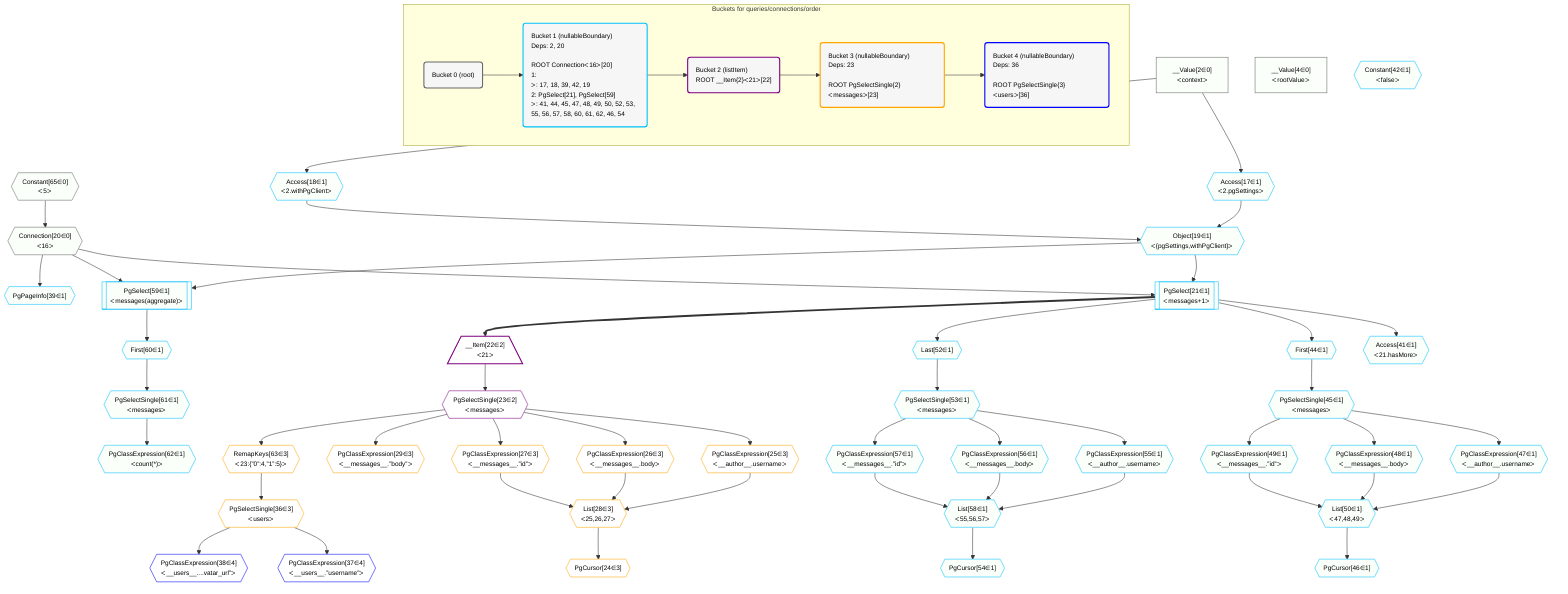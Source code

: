 %%{init: {'themeVariables': { 'fontSize': '12px'}}}%%
graph TD
    classDef path fill:#eee,stroke:#000,color:#000
    classDef plan fill:#fff,stroke-width:1px,color:#000
    classDef itemplan fill:#fff,stroke-width:2px,color:#000
    classDef unbatchedplan fill:#dff,stroke-width:1px,color:#000
    classDef sideeffectplan fill:#fcc,stroke-width:2px,color:#000
    classDef bucket fill:#f6f6f6,color:#000,stroke-width:2px,text-align:left


    %% plan dependencies
    Connection20{{"Connection[20∈0]<br />ᐸ16ᐳ"}}:::plan
    Constant65{{"Constant[65∈0]<br />ᐸ5ᐳ"}}:::plan
    Constant65 --> Connection20
    __Value2["__Value[2∈0]<br />ᐸcontextᐳ"]:::plan
    __Value4["__Value[4∈0]<br />ᐸrootValueᐳ"]:::plan
    List50{{"List[50∈1]<br />ᐸ47,48,49ᐳ"}}:::plan
    PgClassExpression47{{"PgClassExpression[47∈1]<br />ᐸ__author__.usernameᐳ"}}:::plan
    PgClassExpression48{{"PgClassExpression[48∈1]<br />ᐸ__messages__.bodyᐳ"}}:::plan
    PgClassExpression49{{"PgClassExpression[49∈1]<br />ᐸ__messages__.”id”ᐳ"}}:::plan
    PgClassExpression47 & PgClassExpression48 & PgClassExpression49 --> List50
    List58{{"List[58∈1]<br />ᐸ55,56,57ᐳ"}}:::plan
    PgClassExpression55{{"PgClassExpression[55∈1]<br />ᐸ__author__.usernameᐳ"}}:::plan
    PgClassExpression56{{"PgClassExpression[56∈1]<br />ᐸ__messages__.bodyᐳ"}}:::plan
    PgClassExpression57{{"PgClassExpression[57∈1]<br />ᐸ__messages__.”id”ᐳ"}}:::plan
    PgClassExpression55 & PgClassExpression56 & PgClassExpression57 --> List58
    Object19{{"Object[19∈1]<br />ᐸ{pgSettings,withPgClient}ᐳ"}}:::plan
    Access17{{"Access[17∈1]<br />ᐸ2.pgSettingsᐳ"}}:::plan
    Access18{{"Access[18∈1]<br />ᐸ2.withPgClientᐳ"}}:::plan
    Access17 & Access18 --> Object19
    PgSelect21[["PgSelect[21∈1]<br />ᐸmessages+1ᐳ"]]:::plan
    Object19 & Connection20 --> PgSelect21
    PgSelect59[["PgSelect[59∈1]<br />ᐸmessages(aggregate)ᐳ"]]:::plan
    Object19 & Connection20 --> PgSelect59
    __Value2 --> Access17
    __Value2 --> Access18
    PgPageInfo39{{"PgPageInfo[39∈1]"}}:::plan
    Connection20 --> PgPageInfo39
    Access41{{"Access[41∈1]<br />ᐸ21.hasMoreᐳ"}}:::plan
    PgSelect21 --> Access41
    First44{{"First[44∈1]"}}:::plan
    PgSelect21 --> First44
    PgSelectSingle45{{"PgSelectSingle[45∈1]<br />ᐸmessagesᐳ"}}:::plan
    First44 --> PgSelectSingle45
    PgCursor46{{"PgCursor[46∈1]"}}:::plan
    List50 --> PgCursor46
    PgSelectSingle45 --> PgClassExpression47
    PgSelectSingle45 --> PgClassExpression48
    PgSelectSingle45 --> PgClassExpression49
    Last52{{"Last[52∈1]"}}:::plan
    PgSelect21 --> Last52
    PgSelectSingle53{{"PgSelectSingle[53∈1]<br />ᐸmessagesᐳ"}}:::plan
    Last52 --> PgSelectSingle53
    PgCursor54{{"PgCursor[54∈1]"}}:::plan
    List58 --> PgCursor54
    PgSelectSingle53 --> PgClassExpression55
    PgSelectSingle53 --> PgClassExpression56
    PgSelectSingle53 --> PgClassExpression57
    First60{{"First[60∈1]"}}:::plan
    PgSelect59 --> First60
    PgSelectSingle61{{"PgSelectSingle[61∈1]<br />ᐸmessagesᐳ"}}:::plan
    First60 --> PgSelectSingle61
    PgClassExpression62{{"PgClassExpression[62∈1]<br />ᐸcount(*)ᐳ"}}:::plan
    PgSelectSingle61 --> PgClassExpression62
    Constant42{{"Constant[42∈1]<br />ᐸfalseᐳ"}}:::plan
    __Item22[/"__Item[22∈2]<br />ᐸ21ᐳ"\]:::itemplan
    PgSelect21 ==> __Item22
    PgSelectSingle23{{"PgSelectSingle[23∈2]<br />ᐸmessagesᐳ"}}:::plan
    __Item22 --> PgSelectSingle23
    List28{{"List[28∈3]<br />ᐸ25,26,27ᐳ"}}:::plan
    PgClassExpression25{{"PgClassExpression[25∈3]<br />ᐸ__author__.usernameᐳ"}}:::plan
    PgClassExpression26{{"PgClassExpression[26∈3]<br />ᐸ__messages__.bodyᐳ"}}:::plan
    PgClassExpression27{{"PgClassExpression[27∈3]<br />ᐸ__messages__.”id”ᐳ"}}:::plan
    PgClassExpression25 & PgClassExpression26 & PgClassExpression27 --> List28
    PgCursor24{{"PgCursor[24∈3]"}}:::plan
    List28 --> PgCursor24
    PgSelectSingle23 --> PgClassExpression25
    PgSelectSingle23 --> PgClassExpression26
    PgSelectSingle23 --> PgClassExpression27
    PgClassExpression29{{"PgClassExpression[29∈3]<br />ᐸ__messages__.”body”ᐳ"}}:::plan
    PgSelectSingle23 --> PgClassExpression29
    PgSelectSingle36{{"PgSelectSingle[36∈3]<br />ᐸusersᐳ"}}:::plan
    RemapKeys63{{"RemapKeys[63∈3]<br />ᐸ23:{”0”:4,”1”:5}ᐳ"}}:::plan
    RemapKeys63 --> PgSelectSingle36
    PgSelectSingle23 --> RemapKeys63
    PgClassExpression37{{"PgClassExpression[37∈4]<br />ᐸ__users__.”username”ᐳ"}}:::plan
    PgSelectSingle36 --> PgClassExpression37
    PgClassExpression38{{"PgClassExpression[38∈4]<br />ᐸ__users__....vatar_url”ᐳ"}}:::plan
    PgSelectSingle36 --> PgClassExpression38

    %% define steps

    subgraph "Buckets for queries/connections/order"
    Bucket0("Bucket 0 (root)"):::bucket
    classDef bucket0 stroke:#696969
    class Bucket0,__Value2,__Value4,Connection20,Constant65 bucket0
    Bucket1("Bucket 1 (nullableBoundary)<br />Deps: 2, 20<br /><br />ROOT Connectionᐸ16ᐳ[20]<br />1: <br />ᐳ: 17, 18, 39, 42, 19<br />2: PgSelect[21], PgSelect[59]<br />ᐳ: 41, 44, 45, 47, 48, 49, 50, 52, 53, 55, 56, 57, 58, 60, 61, 62, 46, 54"):::bucket
    classDef bucket1 stroke:#00bfff
    class Bucket1,Access17,Access18,Object19,PgSelect21,PgPageInfo39,Access41,Constant42,First44,PgSelectSingle45,PgCursor46,PgClassExpression47,PgClassExpression48,PgClassExpression49,List50,Last52,PgSelectSingle53,PgCursor54,PgClassExpression55,PgClassExpression56,PgClassExpression57,List58,PgSelect59,First60,PgSelectSingle61,PgClassExpression62 bucket1
    Bucket2("Bucket 2 (listItem)<br />ROOT __Item{2}ᐸ21ᐳ[22]"):::bucket
    classDef bucket2 stroke:#7f007f
    class Bucket2,__Item22,PgSelectSingle23 bucket2
    Bucket3("Bucket 3 (nullableBoundary)<br />Deps: 23<br /><br />ROOT PgSelectSingle{2}ᐸmessagesᐳ[23]"):::bucket
    classDef bucket3 stroke:#ffa500
    class Bucket3,PgCursor24,PgClassExpression25,PgClassExpression26,PgClassExpression27,List28,PgClassExpression29,PgSelectSingle36,RemapKeys63 bucket3
    Bucket4("Bucket 4 (nullableBoundary)<br />Deps: 36<br /><br />ROOT PgSelectSingle{3}ᐸusersᐳ[36]"):::bucket
    classDef bucket4 stroke:#0000ff
    class Bucket4,PgClassExpression37,PgClassExpression38 bucket4
    Bucket0 --> Bucket1
    Bucket1 --> Bucket2
    Bucket2 --> Bucket3
    Bucket3 --> Bucket4
    classDef unary fill:#fafffa,borderWidth:8px
    class Connection20,__Value2,__Value4,Constant65,List50,List58,Object19,PgSelect21,PgSelect59,Access17,Access18,PgPageInfo39,Access41,First44,PgSelectSingle45,PgCursor46,PgClassExpression47,PgClassExpression48,PgClassExpression49,Last52,PgSelectSingle53,PgCursor54,PgClassExpression55,PgClassExpression56,PgClassExpression57,First60,PgSelectSingle61,PgClassExpression62,Constant42 unary
    end